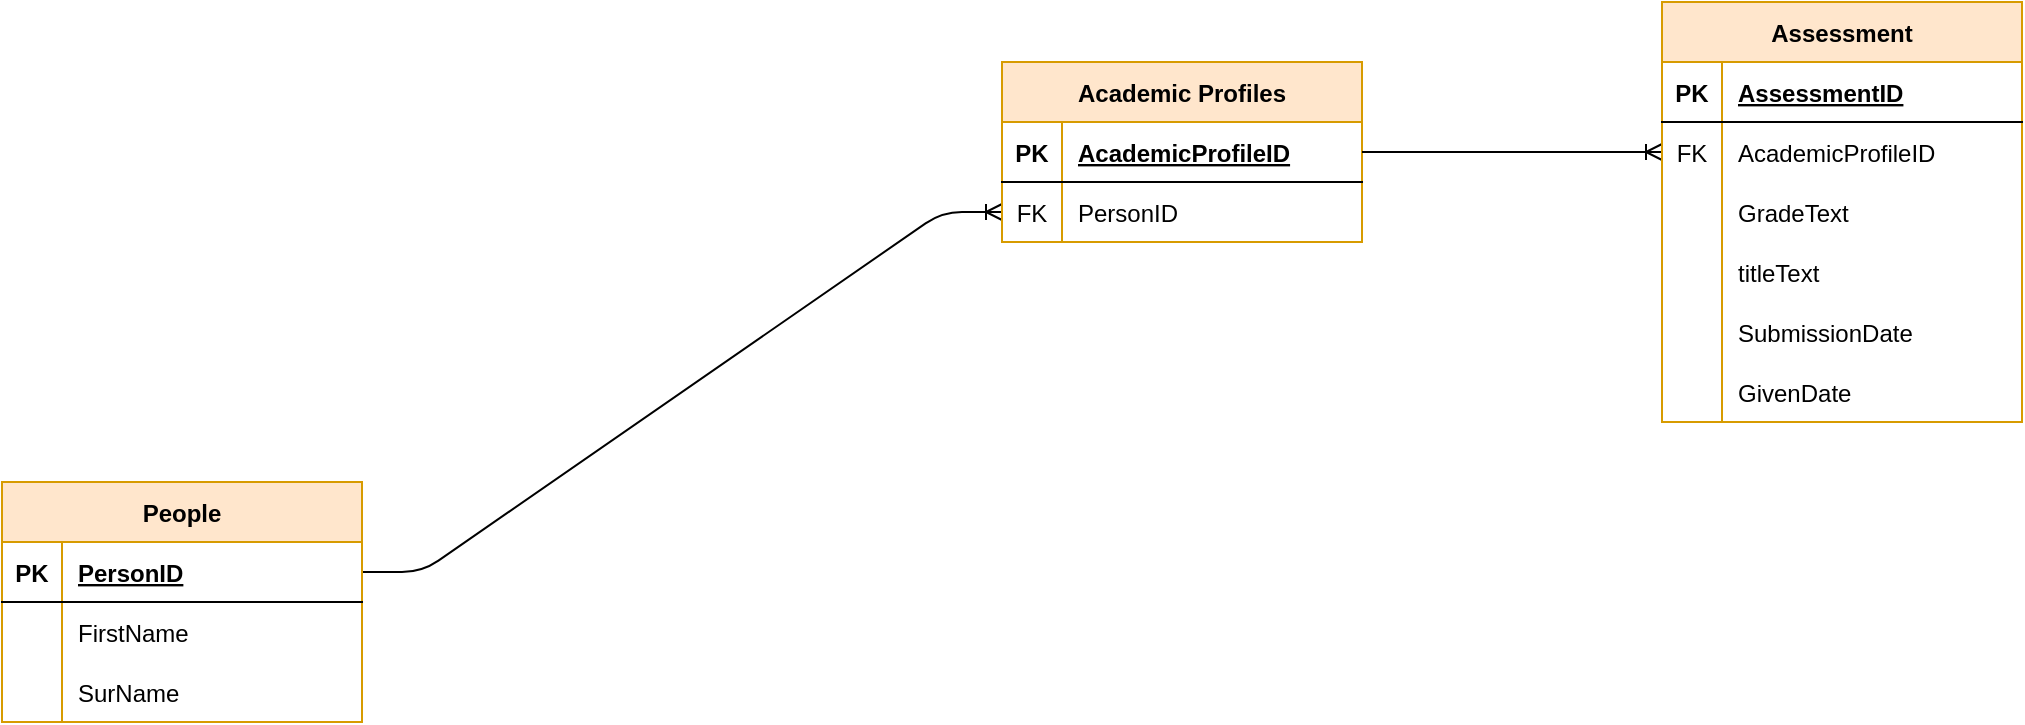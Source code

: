 <mxfile version="13.7.9" type="device"><diagram id="hT_U6gK0qph8kM1EU09m" name="Page-1"><mxGraphModel dx="786" dy="580" grid="1" gridSize="10" guides="1" tooltips="1" connect="1" arrows="1" fold="1" page="1" pageScale="1" pageWidth="827" pageHeight="1169" math="0" shadow="0"><root><mxCell id="0"/><mxCell id="1" parent="0"/><mxCell id="EaX24ufXsS0VOFss8zLi-34" value="" style="edgeStyle=entityRelationEdgeStyle;fontSize=12;html=1;endArrow=ERoneToMany;exitX=1;exitY=0.5;exitDx=0;exitDy=0;entryX=0;entryY=0.5;entryDx=0;entryDy=0;" edge="1" parent="1" source="HAVsZTjDOp_o5SXbeg6M-31" target="EaX24ufXsS0VOFss8zLi-19"><mxGeometry width="100" height="100" relative="1" as="geometry"><mxPoint x="350" y="350" as="sourcePoint"/><mxPoint x="450" y="250" as="targetPoint"/></mxGeometry></mxCell><mxCell id="EaX24ufXsS0VOFss8zLi-15" value="Academic Profiles" style="shape=table;startSize=30;container=1;collapsible=1;childLayout=tableLayout;fixedRows=1;rowLines=0;fontStyle=1;align=center;resizeLast=1;fillColor=#ffe6cc;strokeColor=#d79b00;" vertex="1" parent="1"><mxGeometry x="540" y="100" width="180" height="90" as="geometry"/></mxCell><mxCell id="EaX24ufXsS0VOFss8zLi-16" value="" style="shape=partialRectangle;collapsible=0;dropTarget=0;pointerEvents=0;fillColor=none;top=0;left=0;bottom=1;right=0;points=[[0,0.5],[1,0.5]];portConstraint=eastwest;" vertex="1" parent="EaX24ufXsS0VOFss8zLi-15"><mxGeometry y="30" width="180" height="30" as="geometry"/></mxCell><mxCell id="EaX24ufXsS0VOFss8zLi-17" value="PK" style="shape=partialRectangle;connectable=0;fillColor=none;top=0;left=0;bottom=0;right=0;fontStyle=1;overflow=hidden;" vertex="1" parent="EaX24ufXsS0VOFss8zLi-16"><mxGeometry width="30" height="30" as="geometry"/></mxCell><mxCell id="EaX24ufXsS0VOFss8zLi-18" value="AcademicProfileID" style="shape=partialRectangle;connectable=0;fillColor=none;top=0;left=0;bottom=0;right=0;align=left;spacingLeft=6;fontStyle=5;overflow=hidden;" vertex="1" parent="EaX24ufXsS0VOFss8zLi-16"><mxGeometry x="30" width="150" height="30" as="geometry"/></mxCell><mxCell id="EaX24ufXsS0VOFss8zLi-19" value="" style="shape=partialRectangle;collapsible=0;dropTarget=0;pointerEvents=0;fillColor=none;top=0;left=0;bottom=0;right=0;points=[[0,0.5],[1,0.5]];portConstraint=eastwest;" vertex="1" parent="EaX24ufXsS0VOFss8zLi-15"><mxGeometry y="60" width="180" height="30" as="geometry"/></mxCell><mxCell id="EaX24ufXsS0VOFss8zLi-20" value="FK" style="shape=partialRectangle;connectable=0;fillColor=none;top=0;left=0;bottom=0;right=0;editable=1;overflow=hidden;" vertex="1" parent="EaX24ufXsS0VOFss8zLi-19"><mxGeometry width="30" height="30" as="geometry"/></mxCell><mxCell id="EaX24ufXsS0VOFss8zLi-21" value="PersonID" style="shape=partialRectangle;connectable=0;fillColor=none;top=0;left=0;bottom=0;right=0;align=left;spacingLeft=6;overflow=hidden;" vertex="1" parent="EaX24ufXsS0VOFss8zLi-19"><mxGeometry x="30" width="150" height="30" as="geometry"/></mxCell><mxCell id="EaX24ufXsS0VOFss8zLi-51" value="" style="edgeStyle=entityRelationEdgeStyle;fontSize=12;html=1;endArrow=ERoneToMany;exitX=1;exitY=0.5;exitDx=0;exitDy=0;entryX=0;entryY=0.5;entryDx=0;entryDy=0;" edge="1" parent="1" source="EaX24ufXsS0VOFss8zLi-16" target="EaX24ufXsS0VOFss8zLi-39"><mxGeometry width="100" height="100" relative="1" as="geometry"><mxPoint x="730" y="170" as="sourcePoint"/><mxPoint x="870" y="150" as="targetPoint"/></mxGeometry></mxCell><mxCell id="HAVsZTjDOp_o5SXbeg6M-30" value="People" style="shape=table;startSize=30;container=1;collapsible=1;childLayout=tableLayout;fixedRows=1;rowLines=0;fontStyle=1;align=center;resizeLast=1;fillColor=#ffe6cc;strokeColor=#d79b00;" parent="1" vertex="1"><mxGeometry x="40" y="310" width="180" height="120" as="geometry"/></mxCell><mxCell id="HAVsZTjDOp_o5SXbeg6M-31" value="" style="shape=partialRectangle;collapsible=0;dropTarget=0;pointerEvents=0;fillColor=none;top=0;left=0;bottom=1;right=0;points=[[0,0.5],[1,0.5]];portConstraint=eastwest;" parent="HAVsZTjDOp_o5SXbeg6M-30" vertex="1"><mxGeometry y="30" width="180" height="30" as="geometry"/></mxCell><mxCell id="HAVsZTjDOp_o5SXbeg6M-32" value="PK" style="shape=partialRectangle;connectable=0;fillColor=none;top=0;left=0;bottom=0;right=0;fontStyle=1;overflow=hidden;" parent="HAVsZTjDOp_o5SXbeg6M-31" vertex="1"><mxGeometry width="30" height="30" as="geometry"/></mxCell><mxCell id="HAVsZTjDOp_o5SXbeg6M-33" value="PersonID" style="shape=partialRectangle;connectable=0;fillColor=none;top=0;left=0;bottom=0;right=0;align=left;spacingLeft=6;fontStyle=5;overflow=hidden;" parent="HAVsZTjDOp_o5SXbeg6M-31" vertex="1"><mxGeometry x="30" width="150" height="30" as="geometry"/></mxCell><mxCell id="HAVsZTjDOp_o5SXbeg6M-34" value="" style="shape=partialRectangle;collapsible=0;dropTarget=0;pointerEvents=0;fillColor=none;top=0;left=0;bottom=0;right=0;points=[[0,0.5],[1,0.5]];portConstraint=eastwest;" parent="HAVsZTjDOp_o5SXbeg6M-30" vertex="1"><mxGeometry y="60" width="180" height="30" as="geometry"/></mxCell><mxCell id="HAVsZTjDOp_o5SXbeg6M-35" value="" style="shape=partialRectangle;connectable=0;fillColor=none;top=0;left=0;bottom=0;right=0;editable=1;overflow=hidden;" parent="HAVsZTjDOp_o5SXbeg6M-34" vertex="1"><mxGeometry width="30" height="30" as="geometry"/></mxCell><mxCell id="HAVsZTjDOp_o5SXbeg6M-36" value="FirstName" style="shape=partialRectangle;connectable=0;fillColor=none;top=0;left=0;bottom=0;right=0;align=left;spacingLeft=6;overflow=hidden;" parent="HAVsZTjDOp_o5SXbeg6M-34" vertex="1"><mxGeometry x="30" width="150" height="30" as="geometry"/></mxCell><mxCell id="HAVsZTjDOp_o5SXbeg6M-37" value="" style="shape=partialRectangle;collapsible=0;dropTarget=0;pointerEvents=0;fillColor=none;top=0;left=0;bottom=0;right=0;points=[[0,0.5],[1,0.5]];portConstraint=eastwest;" parent="HAVsZTjDOp_o5SXbeg6M-30" vertex="1"><mxGeometry y="90" width="180" height="30" as="geometry"/></mxCell><mxCell id="HAVsZTjDOp_o5SXbeg6M-38" value="" style="shape=partialRectangle;connectable=0;fillColor=none;top=0;left=0;bottom=0;right=0;editable=1;overflow=hidden;" parent="HAVsZTjDOp_o5SXbeg6M-37" vertex="1"><mxGeometry width="30" height="30" as="geometry"/></mxCell><mxCell id="HAVsZTjDOp_o5SXbeg6M-39" value="SurName" style="shape=partialRectangle;connectable=0;fillColor=none;top=0;left=0;bottom=0;right=0;align=left;spacingLeft=6;overflow=hidden;" parent="HAVsZTjDOp_o5SXbeg6M-37" vertex="1"><mxGeometry x="30" width="150" height="30" as="geometry"/></mxCell><mxCell id="EaX24ufXsS0VOFss8zLi-35" value="Assessment" style="shape=table;startSize=30;container=1;collapsible=1;childLayout=tableLayout;fixedRows=1;rowLines=0;fontStyle=1;align=center;resizeLast=1;fillColor=#ffe6cc;strokeColor=#d79b00;" vertex="1" parent="1"><mxGeometry x="870" y="70" width="180" height="210" as="geometry"/></mxCell><mxCell id="EaX24ufXsS0VOFss8zLi-36" value="" style="shape=partialRectangle;collapsible=0;dropTarget=0;pointerEvents=0;fillColor=none;top=0;left=0;bottom=1;right=0;points=[[0,0.5],[1,0.5]];portConstraint=eastwest;" vertex="1" parent="EaX24ufXsS0VOFss8zLi-35"><mxGeometry y="30" width="180" height="30" as="geometry"/></mxCell><mxCell id="EaX24ufXsS0VOFss8zLi-37" value="PK" style="shape=partialRectangle;connectable=0;fillColor=none;top=0;left=0;bottom=0;right=0;fontStyle=1;overflow=hidden;" vertex="1" parent="EaX24ufXsS0VOFss8zLi-36"><mxGeometry width="30" height="30" as="geometry"/></mxCell><mxCell id="EaX24ufXsS0VOFss8zLi-38" value="AssessmentID" style="shape=partialRectangle;connectable=0;fillColor=none;top=0;left=0;bottom=0;right=0;align=left;spacingLeft=6;fontStyle=5;overflow=hidden;" vertex="1" parent="EaX24ufXsS0VOFss8zLi-36"><mxGeometry x="30" width="150" height="30" as="geometry"/></mxCell><mxCell id="EaX24ufXsS0VOFss8zLi-39" value="" style="shape=partialRectangle;collapsible=0;dropTarget=0;pointerEvents=0;fillColor=none;top=0;left=0;bottom=0;right=0;points=[[0,0.5],[1,0.5]];portConstraint=eastwest;" vertex="1" parent="EaX24ufXsS0VOFss8zLi-35"><mxGeometry y="60" width="180" height="30" as="geometry"/></mxCell><mxCell id="EaX24ufXsS0VOFss8zLi-40" value="FK" style="shape=partialRectangle;connectable=0;fillColor=none;top=0;left=0;bottom=0;right=0;editable=1;overflow=hidden;" vertex="1" parent="EaX24ufXsS0VOFss8zLi-39"><mxGeometry width="30" height="30" as="geometry"/></mxCell><mxCell id="EaX24ufXsS0VOFss8zLi-41" value="AcademicProfileID" style="shape=partialRectangle;connectable=0;fillColor=none;top=0;left=0;bottom=0;right=0;align=left;spacingLeft=6;overflow=hidden;" vertex="1" parent="EaX24ufXsS0VOFss8zLi-39"><mxGeometry x="30" width="150" height="30" as="geometry"/></mxCell><mxCell id="EaX24ufXsS0VOFss8zLi-42" value="" style="shape=partialRectangle;collapsible=0;dropTarget=0;pointerEvents=0;fillColor=none;top=0;left=0;bottom=0;right=0;points=[[0,0.5],[1,0.5]];portConstraint=eastwest;" vertex="1" parent="EaX24ufXsS0VOFss8zLi-35"><mxGeometry y="90" width="180" height="30" as="geometry"/></mxCell><mxCell id="EaX24ufXsS0VOFss8zLi-43" value="" style="shape=partialRectangle;connectable=0;fillColor=none;top=0;left=0;bottom=0;right=0;editable=1;overflow=hidden;" vertex="1" parent="EaX24ufXsS0VOFss8zLi-42"><mxGeometry width="30" height="30" as="geometry"/></mxCell><mxCell id="EaX24ufXsS0VOFss8zLi-44" value="GradeText" style="shape=partialRectangle;connectable=0;fillColor=none;top=0;left=0;bottom=0;right=0;align=left;spacingLeft=6;overflow=hidden;" vertex="1" parent="EaX24ufXsS0VOFss8zLi-42"><mxGeometry x="30" width="150" height="30" as="geometry"/></mxCell><mxCell id="EaX24ufXsS0VOFss8zLi-45" value="" style="shape=partialRectangle;collapsible=0;dropTarget=0;pointerEvents=0;fillColor=none;top=0;left=0;bottom=0;right=0;points=[[0,0.5],[1,0.5]];portConstraint=eastwest;" vertex="1" parent="EaX24ufXsS0VOFss8zLi-35"><mxGeometry y="120" width="180" height="30" as="geometry"/></mxCell><mxCell id="EaX24ufXsS0VOFss8zLi-46" value="" style="shape=partialRectangle;connectable=0;fillColor=none;top=0;left=0;bottom=0;right=0;editable=1;overflow=hidden;" vertex="1" parent="EaX24ufXsS0VOFss8zLi-45"><mxGeometry width="30" height="30" as="geometry"/></mxCell><mxCell id="EaX24ufXsS0VOFss8zLi-47" value="titleText" style="shape=partialRectangle;connectable=0;fillColor=none;top=0;left=0;bottom=0;right=0;align=left;spacingLeft=6;overflow=hidden;" vertex="1" parent="EaX24ufXsS0VOFss8zLi-45"><mxGeometry x="30" width="150" height="30" as="geometry"/></mxCell><mxCell id="EaX24ufXsS0VOFss8zLi-52" value="" style="shape=partialRectangle;collapsible=0;dropTarget=0;pointerEvents=0;fillColor=none;top=0;left=0;bottom=0;right=0;points=[[0,0.5],[1,0.5]];portConstraint=eastwest;" vertex="1" parent="EaX24ufXsS0VOFss8zLi-35"><mxGeometry y="150" width="180" height="30" as="geometry"/></mxCell><mxCell id="EaX24ufXsS0VOFss8zLi-53" value="" style="shape=partialRectangle;connectable=0;fillColor=none;top=0;left=0;bottom=0;right=0;editable=1;overflow=hidden;" vertex="1" parent="EaX24ufXsS0VOFss8zLi-52"><mxGeometry width="30" height="30" as="geometry"/></mxCell><mxCell id="EaX24ufXsS0VOFss8zLi-54" value="SubmissionDate" style="shape=partialRectangle;connectable=0;fillColor=none;top=0;left=0;bottom=0;right=0;align=left;spacingLeft=6;overflow=hidden;" vertex="1" parent="EaX24ufXsS0VOFss8zLi-52"><mxGeometry x="30" width="150" height="30" as="geometry"/></mxCell><mxCell id="EaX24ufXsS0VOFss8zLi-55" value="" style="shape=partialRectangle;collapsible=0;dropTarget=0;pointerEvents=0;fillColor=none;top=0;left=0;bottom=0;right=0;points=[[0,0.5],[1,0.5]];portConstraint=eastwest;" vertex="1" parent="EaX24ufXsS0VOFss8zLi-35"><mxGeometry y="180" width="180" height="30" as="geometry"/></mxCell><mxCell id="EaX24ufXsS0VOFss8zLi-56" value="" style="shape=partialRectangle;connectable=0;fillColor=none;top=0;left=0;bottom=0;right=0;editable=1;overflow=hidden;" vertex="1" parent="EaX24ufXsS0VOFss8zLi-55"><mxGeometry width="30" height="30" as="geometry"/></mxCell><mxCell id="EaX24ufXsS0VOFss8zLi-57" value="GivenDate" style="shape=partialRectangle;connectable=0;fillColor=none;top=0;left=0;bottom=0;right=0;align=left;spacingLeft=6;overflow=hidden;" vertex="1" parent="EaX24ufXsS0VOFss8zLi-55"><mxGeometry x="30" width="150" height="30" as="geometry"/></mxCell></root></mxGraphModel></diagram></mxfile>